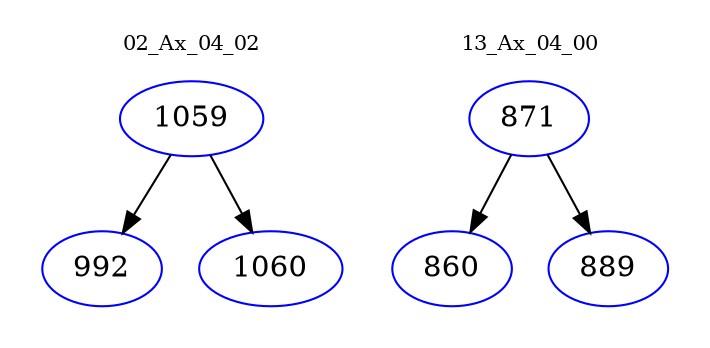 digraph{
subgraph cluster_0 {
color = white
label = "02_Ax_04_02";
fontsize=10;
T0_1059 [label="1059", color="blue"]
T0_1059 -> T0_992 [color="black"]
T0_992 [label="992", color="blue"]
T0_1059 -> T0_1060 [color="black"]
T0_1060 [label="1060", color="blue"]
}
subgraph cluster_1 {
color = white
label = "13_Ax_04_00";
fontsize=10;
T1_871 [label="871", color="blue"]
T1_871 -> T1_860 [color="black"]
T1_860 [label="860", color="blue"]
T1_871 -> T1_889 [color="black"]
T1_889 [label="889", color="blue"]
}
}

